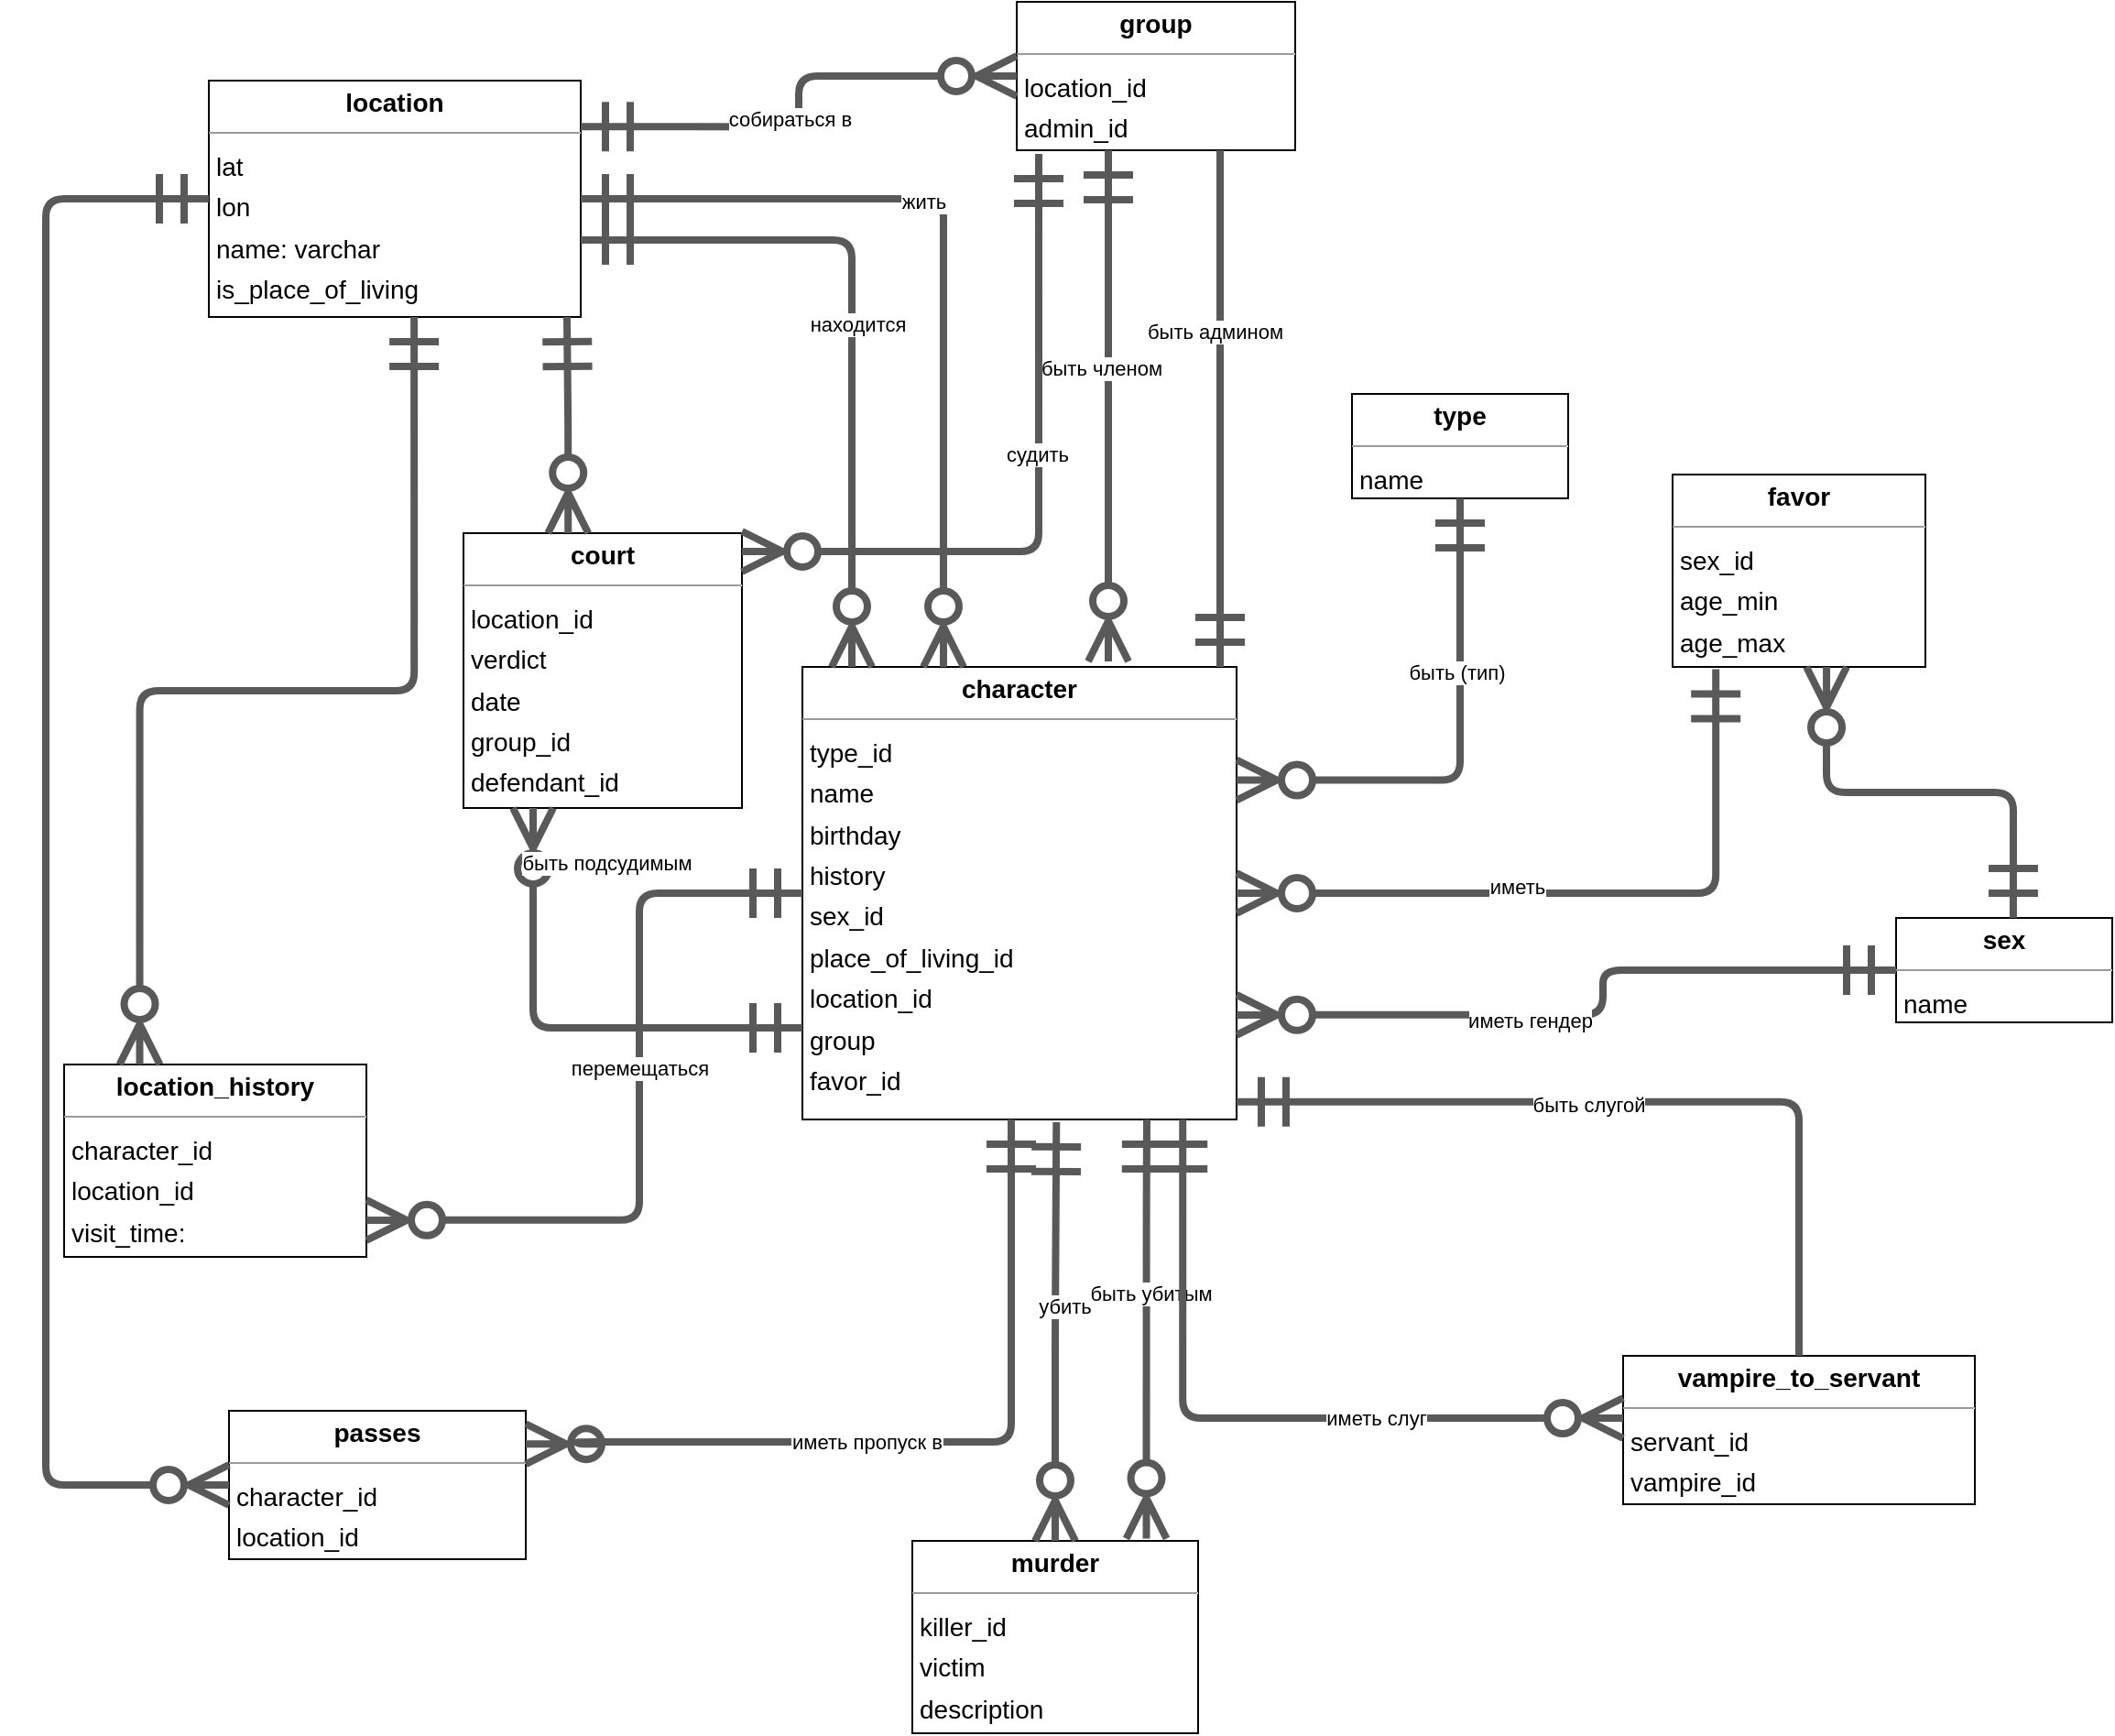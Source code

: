 <mxfile>
    <diagram id="Wr2g1ttwK0UKFfqwhJe3" name="Страница 1">
        <mxGraphModel dx="1874" dy="1071" grid="1" gridSize="10" guides="1" tooltips="1" connect="1" arrows="1" fold="1" page="0" pageScale="1" pageWidth="827" pageHeight="1169" background="none" math="0" shadow="0">
            <root>
                <mxCell id="0"/>
                <mxCell id="1" parent="0"/>
                <mxCell id="node7" value="&lt;p style=&quot;margin:0px;margin-top:4px;text-align:center;&quot;&gt;&lt;b&gt;character&lt;/b&gt;&lt;/p&gt;&lt;hr size=&quot;1&quot;&gt;&lt;p style=&quot;margin:0 0 0 4px;line-height:1.6;&quot;&gt; type_id&lt;br&gt; name  &lt;br&gt; birthday  &lt;br&gt; history&lt;br&gt; sex_id&lt;br&gt; place_of_living_id&lt;br&gt; location_id&lt;br&gt; group&lt;br&gt; favor_id  &lt;/p&gt;" style="verticalAlign=top;align=left;overflow=fill;fontSize=14;fontFamily=Helvetica;html=1;rounded=0;shadow=0;comic=0;labelBackgroundColor=none;strokeWidth=1;" parent="1" vertex="1">
                    <mxGeometry x="13" y="33" width="237" height="247" as="geometry"/>
                </mxCell>
                <mxCell id="node5" value="&lt;p style=&quot;margin: 0px ; margin-top: 4px ; text-align: center&quot;&gt;&lt;b&gt;court&lt;/b&gt;&lt;/p&gt;&lt;hr size=&quot;1&quot;&gt;&lt;p style=&quot;margin: 0 0 0 4px ; line-height: 1.6&quot;&gt; location_id &lt;br&gt; verdict &lt;br&gt;&lt;/p&gt;&lt;p style=&quot;margin: 0 0 0 4px ; line-height: 1.6&quot;&gt;date &lt;br&gt;group_id&lt;br&gt;defendant_id&lt;br&gt;&lt;/p&gt;" style="verticalAlign=top;align=left;overflow=fill;fontSize=14;fontFamily=Helvetica;html=1;rounded=0;shadow=0;comic=0;labelBackgroundColor=none;strokeWidth=1;" parent="1" vertex="1">
                    <mxGeometry x="-172" y="-40" width="152" height="150" as="geometry"/>
                </mxCell>
                <mxCell id="node0" value="&lt;p style=&quot;margin:0px;margin-top:4px;text-align:center;&quot;&gt;&lt;b&gt;favor&lt;/b&gt;&lt;/p&gt;&lt;hr size=&quot;1&quot;&gt;&lt;p style=&quot;margin:0 0 0 4px;line-height:1.6;&quot;&gt; sex_id&lt;br&gt; age_min   &lt;br&gt; age_max   &lt;/p&gt;" style="verticalAlign=top;align=left;overflow=fill;fontSize=14;fontFamily=Helvetica;html=1;rounded=0;shadow=0;comic=0;labelBackgroundColor=none;strokeWidth=1;" parent="1" vertex="1">
                    <mxGeometry x="488" y="-72" width="138" height="105" as="geometry"/>
                </mxCell>
                <mxCell id="node6" value="&lt;p style=&quot;margin:0px;margin-top:4px;text-align:center;&quot;&gt;&lt;b&gt;group&lt;/b&gt;&lt;/p&gt;&lt;hr size=&quot;1&quot;&gt;&lt;p style=&quot;margin:0 0 0 4px;line-height:1.6;&quot;&gt; location_id&lt;br&gt; admin_id   &lt;/p&gt;" style="verticalAlign=top;align=left;overflow=fill;fontSize=14;fontFamily=Helvetica;html=1;rounded=0;shadow=0;comic=0;labelBackgroundColor=none;strokeWidth=1;" parent="1" vertex="1">
                    <mxGeometry x="130" y="-330" width="152" height="81" as="geometry"/>
                </mxCell>
                <mxCell id="node2" value="&lt;p style=&quot;margin:0px;margin-top:4px;text-align:center;&quot;&gt;&lt;b&gt;location&lt;/b&gt;&lt;/p&gt;&lt;hr size=&quot;1&quot;&gt;&lt;p style=&quot;margin:0 0 0 4px;line-height:1.6;&quot;&gt; lat&lt;br&gt; lon   &lt;br&gt; name: varchar&lt;br&gt; is_place_of_living&lt;br&gt;&lt;/p&gt;" style="verticalAlign=top;align=left;overflow=fill;fontSize=14;fontFamily=Helvetica;html=1;rounded=0;shadow=0;comic=0;labelBackgroundColor=none;strokeWidth=1;" parent="1" vertex="1">
                    <mxGeometry x="-311" y="-287" width="203" height="129" as="geometry"/>
                </mxCell>
                <mxCell id="node9" value="&lt;p style=&quot;margin:0px;margin-top:4px;text-align:center;&quot;&gt;&lt;b&gt;location_history&lt;/b&gt;&lt;/p&gt;&lt;hr size=&quot;1&quot;&gt;&lt;p style=&quot;margin:0 0 0 4px;line-height:1.6;&quot;&gt; character_id&lt;br&gt; location_id   &lt;br&gt; visit_time: &lt;br&gt;&lt;/p&gt;" style="verticalAlign=top;align=left;overflow=fill;fontSize=14;fontFamily=Helvetica;html=1;rounded=0;shadow=0;comic=0;labelBackgroundColor=none;strokeWidth=1;" parent="1" vertex="1">
                    <mxGeometry x="-390" y="250" width="165" height="105" as="geometry"/>
                </mxCell>
                <mxCell id="node8" value="&lt;p style=&quot;margin:0px;margin-top:4px;text-align:center;&quot;&gt;&lt;b&gt;murder&lt;/b&gt;&lt;/p&gt;&lt;hr size=&quot;1&quot;&gt;&lt;p style=&quot;margin:0 0 0 4px;line-height:1.6;&quot;&gt; killer_id&lt;br&gt; victim   &lt;br&gt; description  &lt;br&gt;&lt;/p&gt;" style="verticalAlign=top;align=left;overflow=fill;fontSize=14;fontFamily=Helvetica;html=1;rounded=0;shadow=0;comic=0;labelBackgroundColor=none;strokeWidth=1;" parent="1" vertex="1">
                    <mxGeometry x="73" y="510" width="156" height="105" as="geometry"/>
                </mxCell>
                <mxCell id="node1" value="&lt;p style=&quot;margin:0px;margin-top:4px;text-align:center;&quot;&gt;&lt;b&gt;passes&lt;/b&gt;&lt;/p&gt;&lt;hr size=&quot;1&quot;&gt;&lt;p style=&quot;margin:0 0 0 4px;line-height:1.6;&quot;&gt; character_id&lt;br&gt; location_id   &lt;/p&gt;" style="verticalAlign=top;align=left;overflow=fill;fontSize=14;fontFamily=Helvetica;html=1;rounded=0;shadow=0;comic=0;labelBackgroundColor=none;strokeWidth=1;" parent="1" vertex="1">
                    <mxGeometry x="-300" y="439" width="162" height="81" as="geometry"/>
                </mxCell>
                <mxCell id="node11" value="&lt;p style=&quot;margin:0px;margin-top:4px;text-align:center;&quot;&gt;&lt;b&gt;sex&lt;/b&gt;&lt;/p&gt;&lt;hr size=&quot;1&quot;&gt;&lt;p style=&quot;margin:0 0 0 4px;line-height:1.6;&quot;&gt; name&lt;br&gt;&lt;/p&gt;" style="verticalAlign=top;align=left;overflow=fill;fontSize=14;fontFamily=Helvetica;html=1;rounded=0;shadow=0;comic=0;labelBackgroundColor=none;strokeWidth=1;" parent="1" vertex="1">
                    <mxGeometry x="610" y="170" width="118" height="57" as="geometry"/>
                </mxCell>
                <mxCell id="node10" value="&lt;p style=&quot;margin:0px;margin-top:4px;text-align:center;&quot;&gt;&lt;b&gt;type&lt;/b&gt;&lt;/p&gt;&lt;hr size=&quot;1&quot;&gt;&lt;p style=&quot;margin:0 0 0 4px;line-height:1.6;&quot;&gt; name&lt;br&gt;&lt;/p&gt;" style="verticalAlign=top;align=left;overflow=fill;fontSize=14;fontFamily=Helvetica;html=1;rounded=0;shadow=0;comic=0;labelBackgroundColor=none;strokeWidth=1;" parent="1" vertex="1">
                    <mxGeometry x="313" y="-116" width="118" height="57" as="geometry"/>
                </mxCell>
                <mxCell id="node4" value="&lt;p style=&quot;margin:0px;margin-top:4px;text-align:center;&quot;&gt;&lt;b&gt;vampire_to_servant&lt;/b&gt;&lt;/p&gt;&lt;hr size=&quot;1&quot;&gt;&lt;p style=&quot;margin:0 0 0 4px;line-height:1.6;&quot;&gt; servant_id&lt;br&gt; vampire_id   &lt;/p&gt;" style="verticalAlign=top;align=left;overflow=fill;fontSize=14;fontFamily=Helvetica;html=1;rounded=0;shadow=0;comic=0;labelBackgroundColor=none;strokeWidth=1;" parent="1" vertex="1">
                    <mxGeometry x="461" y="409" width="192" height="81" as="geometry"/>
                </mxCell>
                <mxCell id="edge8" value="" style="html=1;rounded=1;edgeStyle=orthogonalEdgeStyle;dashed=0;startArrow=ERzeroToMany;endArrow=ERmandOne;endSize=22;strokeColor=#595959;exitX=1;exitY=0.5;exitDx=0;exitDy=0;entryX=0.171;entryY=1.012;entryDx=0;entryDy=0;entryPerimeter=0;startFill=0;startSize=17;endFill=0;strokeWidth=4;" parent="1" source="node7" target="node0" edge="1">
                    <mxGeometry width="50" height="50" relative="1" as="geometry">
                        <Array as="points">
                            <mxPoint x="512" y="157"/>
                        </Array>
                    </mxGeometry>
                </mxCell>
                <mxCell id="9" value="иметь" style="edgeLabel;html=1;align=center;verticalAlign=middle;resizable=0;points=[];" vertex="1" connectable="0" parent="edge8">
                    <mxGeometry x="-0.203" y="5" relative="1" as="geometry">
                        <mxPoint y="1" as="offset"/>
                    </mxGeometry>
                </mxCell>
                <mxCell id="edge19" value="" style="html=1;rounded=1;edgeStyle=orthogonalEdgeStyle;dashed=0;startArrow=ERzeroToMany;endArrow=ERmandOne;endSize=22;strokeColor=#595959;startFill=0;startSize=17;endFill=0;strokeWidth=4;" parent="1" target="node6" edge="1">
                    <mxGeometry width="50" height="50" relative="1" as="geometry">
                        <Array as="points">
                            <mxPoint x="180" y="-170"/>
                            <mxPoint x="180" y="-170"/>
                        </Array>
                        <mxPoint x="180" y="30" as="sourcePoint"/>
                        <mxPoint x="180" y="-190" as="targetPoint"/>
                    </mxGeometry>
                </mxCell>
                <mxCell id="5" value="быть членом" style="edgeLabel;html=1;align=center;verticalAlign=middle;resizable=0;points=[];" vertex="1" connectable="0" parent="edge19">
                    <mxGeometry x="0.147" y="4" relative="1" as="geometry">
                        <mxPoint as="offset"/>
                    </mxGeometry>
                </mxCell>
                <mxCell id="edge14" value="" style="html=1;rounded=1;edgeStyle=orthogonalEdgeStyle;dashed=0;startArrow=ERzeroToMany;endArrow=ERmandOne;endSize=22;strokeColor=#595959;entryX=1;entryY=0.5;entryDx=0;entryDy=0;startFill=0;startSize=17;endFill=0;strokeWidth=4;" parent="1" source="node7" target="node2" edge="1">
                    <mxGeometry width="50" height="50" relative="1" as="geometry">
                        <Array as="points">
                            <mxPoint x="90" y="-223"/>
                        </Array>
                        <mxPoint x="90" y="10" as="sourcePoint"/>
                    </mxGeometry>
                </mxCell>
                <mxCell id="4" value="жить " style="edgeLabel;html=1;align=center;verticalAlign=middle;resizable=0;points=[];" vertex="1" connectable="0" parent="edge14">
                    <mxGeometry x="0.175" y="1" relative="1" as="geometry">
                        <mxPoint as="offset"/>
                    </mxGeometry>
                </mxCell>
                <mxCell id="edge15" value="" style="html=1;rounded=1;edgeStyle=orthogonalEdgeStyle;dashed=0;startArrow=ERzeroToMany;endArrow=ERmandOne;endSize=22;strokeColor=#595959;startFill=0;startSize=17;endFill=0;strokeWidth=4;" parent="1" source="node7" edge="1">
                    <mxGeometry width="50" height="50" relative="1" as="geometry">
                        <Array as="points">
                            <mxPoint x="40" y="-200"/>
                        </Array>
                        <mxPoint x="-108" y="-200" as="targetPoint"/>
                    </mxGeometry>
                </mxCell>
                <mxCell id="3" value="находится" style="edgeLabel;html=1;align=center;verticalAlign=middle;resizable=0;points=[];" vertex="1" connectable="0" parent="edge15">
                    <mxGeometry x="-0.018" y="-3" relative="1" as="geometry">
                        <mxPoint as="offset"/>
                    </mxGeometry>
                </mxCell>
                <mxCell id="edge3" value="" style="html=1;rounded=1;edgeStyle=orthogonalEdgeStyle;dashed=0;startArrow=ERzeroToMany;endArrow=ERmandOne;endSize=22;strokeColor=#595959;exitX=1.000;exitY=0.769;exitDx=0;exitDy=0;entryX=0.000;entryY=0.500;entryDx=0;entryDy=0;startFill=0;startSize=17;endFill=0;strokeWidth=4;" parent="1" source="node7" target="node11" edge="1">
                    <mxGeometry width="50" height="50" relative="1" as="geometry">
                        <Array as="points">
                            <mxPoint x="450" y="223"/>
                            <mxPoint x="450" y="198"/>
                        </Array>
                    </mxGeometry>
                </mxCell>
                <mxCell id="22" value="иметь гендер" style="edgeLabel;html=1;align=center;verticalAlign=middle;resizable=0;points=[];" vertex="1" connectable="0" parent="edge3">
                    <mxGeometry x="-0.168" y="-3" relative="1" as="geometry">
                        <mxPoint as="offset"/>
                    </mxGeometry>
                </mxCell>
                <mxCell id="edge13" value="" style="html=1;rounded=1;edgeStyle=orthogonalEdgeStyle;dashed=0;startArrow=ERzeroToMany;endArrow=ERmandOne;endSize=22;strokeColor=#595959;exitX=1;exitY=0.25;exitDx=0;exitDy=0;entryX=0.500;entryY=1.000;entryDx=0;entryDy=0;startFill=0;startSize=17;endFill=0;strokeWidth=4;" parent="1" source="node7" target="node10" edge="1">
                    <mxGeometry width="50" height="50" relative="1" as="geometry">
                        <Array as="points">
                            <mxPoint x="372" y="95"/>
                        </Array>
                    </mxGeometry>
                </mxCell>
                <mxCell id="8" value="быть (тип)" style="edgeLabel;html=1;align=center;verticalAlign=middle;resizable=0;points=[];" vertex="1" connectable="0" parent="edge13">
                    <mxGeometry x="0.311" y="2" relative="1" as="geometry">
                        <mxPoint as="offset"/>
                    </mxGeometry>
                </mxCell>
                <mxCell id="edge11" value="" style="html=1;rounded=1;edgeStyle=orthogonalEdgeStyle;dashed=0;startArrow=ERzeroToMany;endArrow=ERmandOne;endSize=22;strokeColor=#595959;exitX=0.376;exitY=0.001;exitDx=0;exitDy=0;entryX=0.963;entryY=1.000;entryDx=0;entryDy=0;startSize=17;strokeWidth=4;startFill=0;endFill=0;" parent="1" source="node5" target="node2" edge="1">
                    <mxGeometry width="50" height="50" relative="1" as="geometry">
                        <Array as="points"/>
                    </mxGeometry>
                </mxCell>
                <mxCell id="edge10" value="" style="html=1;rounded=1;edgeStyle=orthogonalEdgeStyle;dashed=0;startArrow=ERzeroToMany;endArrow=ERmandOne;endSize=22;strokeColor=#595959;exitX=0.609;exitY=1.000;exitDx=0;exitDy=0;entryX=0.542;entryY=0.001;entryDx=0;entryDy=0;startFill=0;startSize=17;endFill=0;strokeWidth=4;" parent="1" source="node0" target="node11" edge="1">
                    <mxGeometry width="50" height="50" relative="1" as="geometry">
                        <Array as="points"/>
                    </mxGeometry>
                </mxCell>
                <mxCell id="edge5" value="" style="html=1;rounded=1;edgeStyle=orthogonalEdgeStyle;dashed=0;startArrow=none;endArrow=ERmandOne;endSize=22;strokeColor=#595959;entryX=0.962;entryY=0.000;entryDx=0;entryDy=0;startFill=0;startSize=17;endFill=0;strokeWidth=4;" parent="1" target="node7" edge="1">
                    <mxGeometry width="50" height="50" relative="1" as="geometry">
                        <Array as="points">
                            <mxPoint x="241" y="-249"/>
                        </Array>
                        <mxPoint x="241" y="-249" as="sourcePoint"/>
                    </mxGeometry>
                </mxCell>
                <mxCell id="6" value="быть админом" style="edgeLabel;html=1;align=center;verticalAlign=middle;resizable=0;points=[];" vertex="1" connectable="0" parent="edge5">
                    <mxGeometry x="-0.206" y="-3" relative="1" as="geometry">
                        <mxPoint y="-13" as="offset"/>
                    </mxGeometry>
                </mxCell>
                <mxCell id="edge12" value="" style="html=1;rounded=1;edgeStyle=orthogonalEdgeStyle;dashed=0;startArrow=ERzeroToMany;endArrow=ERmandOne;endSize=22;strokeColor=#595959;entryX=1.000;entryY=0.195;entryDx=0;entryDy=0;exitX=0;exitY=0.5;exitDx=0;exitDy=0;startFill=0;startSize=17;endFill=0;strokeWidth=4;" parent="1" source="node6" target="node2" edge="1">
                    <mxGeometry width="50" height="50" relative="1" as="geometry">
                        <Array as="points"/>
                        <mxPoint x="160" y="-262" as="sourcePoint"/>
                    </mxGeometry>
                </mxCell>
                <mxCell id="15" value="собираться в" style="edgeLabel;html=1;align=center;verticalAlign=middle;resizable=0;points=[];" vertex="1" connectable="0" parent="edge12">
                    <mxGeometry x="0.065" y="-5" relative="1" as="geometry">
                        <mxPoint y="1" as="offset"/>
                    </mxGeometry>
                </mxCell>
                <mxCell id="edge18" value="" style="html=1;rounded=1;edgeStyle=orthogonalEdgeStyle;dashed=0;startArrow=ERzeroToMany;endArrow=ERmandOne;endSize=22;strokeColor=#595959;exitX=1.000;exitY=0.809;exitDx=0;exitDy=0;entryX=0.000;entryY=0.500;entryDx=0;entryDy=0;startFill=0;startSize=17;endFill=0;strokeWidth=4;" parent="1" source="node9" target="node7" edge="1">
                    <mxGeometry width="50" height="50" relative="1" as="geometry">
                        <Array as="points">
                            <mxPoint x="-76" y="335"/>
                            <mxPoint x="-76" y="157"/>
                        </Array>
                    </mxGeometry>
                </mxCell>
                <mxCell id="10" value="перемещаться" style="edgeLabel;html=1;align=center;verticalAlign=middle;resizable=0;points=[];" vertex="1" connectable="0" parent="edge18">
                    <mxGeometry x="0.12" relative="1" as="geometry">
                        <mxPoint y="1" as="offset"/>
                    </mxGeometry>
                </mxCell>
                <mxCell id="edge2" value="" style="html=1;rounded=1;edgeStyle=orthogonalEdgeStyle;dashed=0;startArrow=ERzeroToMany;endArrow=ERmandOne;endSize=22;strokeColor=#595959;exitX=0.25;exitY=0;exitDx=0;exitDy=0;entryX=0.552;entryY=1.000;entryDx=0;entryDy=0;startFill=0;startSize=17;endFill=0;strokeWidth=4;" parent="1" source="node9" target="node2" edge="1">
                    <mxGeometry width="50" height="50" relative="1" as="geometry">
                        <Array as="points"/>
                    </mxGeometry>
                </mxCell>
                <mxCell id="edge6" value="" style="html=1;rounded=1;edgeStyle=orthogonalEdgeStyle;dashed=0;startArrow=ERzeroToMany;endArrow=ERmandOne;endSize=22;strokeColor=#595959;exitX=0.500;exitY=0.000;exitDx=0;exitDy=0;entryX=0.585;entryY=1.006;entryDx=0;entryDy=0;entryPerimeter=0;startFill=0;startSize=17;endFill=0;strokeWidth=4;" parent="1" source="node8" target="node7" edge="1">
                    <mxGeometry width="50" height="50" relative="1" as="geometry">
                        <Array as="points"/>
                    </mxGeometry>
                </mxCell>
                <mxCell id="17" value="убить" style="edgeLabel;html=1;align=center;verticalAlign=middle;resizable=0;points=[];" vertex="1" connectable="0" parent="edge6">
                    <mxGeometry x="0.123" y="-4" relative="1" as="geometry">
                        <mxPoint as="offset"/>
                    </mxGeometry>
                </mxCell>
                <mxCell id="edge9" value="" style="html=1;rounded=1;edgeStyle=orthogonalEdgeStyle;dashed=0;startArrow=ERzeroToMany;endArrow=ERmandOne;endSize=22;strokeColor=#595959;startFill=0;startSize=17;endFill=0;strokeWidth=4;exitX=0.819;exitY=-0.012;exitDx=0;exitDy=0;exitPerimeter=0;" parent="1" source="node8" edge="1">
                    <mxGeometry width="50" height="50" relative="1" as="geometry">
                        <Array as="points">
                            <mxPoint x="201" y="330"/>
                            <mxPoint x="201" y="330"/>
                        </Array>
                        <mxPoint x="200" y="470" as="sourcePoint"/>
                        <mxPoint x="201" y="280" as="targetPoint"/>
                    </mxGeometry>
                </mxCell>
                <mxCell id="18" value="быть убитым" style="edgeLabel;html=1;align=center;verticalAlign=middle;resizable=0;points=[];" vertex="1" connectable="0" parent="edge9">
                    <mxGeometry x="0.169" y="-2" relative="1" as="geometry">
                        <mxPoint as="offset"/>
                    </mxGeometry>
                </mxCell>
                <mxCell id="edge16" value="" style="html=1;rounded=1;edgeStyle=orthogonalEdgeStyle;dashed=0;startArrow=ERzeroToMany;endArrow=ERmandOne;endSize=22;strokeColor=#595959;exitX=1.000;exitY=0.224;exitDx=0;exitDy=0;startFill=0;startSize=17;endFill=0;strokeWidth=4;" parent="1" source="node1" edge="1">
                    <mxGeometry width="50" height="50" relative="1" as="geometry">
                        <Array as="points">
                            <mxPoint x="-110" y="457"/>
                            <mxPoint x="-110" y="456"/>
                            <mxPoint x="127" y="456"/>
                        </Array>
                        <mxPoint x="127" y="280" as="targetPoint"/>
                    </mxGeometry>
                </mxCell>
                <mxCell id="16" value="иметь пропуск в" style="edgeLabel;html=1;align=center;verticalAlign=middle;resizable=0;points=[];" vertex="1" connectable="0" parent="edge16">
                    <mxGeometry x="-0.154" relative="1" as="geometry">
                        <mxPoint as="offset"/>
                    </mxGeometry>
                </mxCell>
                <mxCell id="edge17" value="" style="html=1;rounded=1;edgeStyle=orthogonalEdgeStyle;dashed=0;startArrow=ERzeroToMany;endArrow=ERmandOne;endSize=22;strokeColor=#595959;exitX=0.000;exitY=0.500;exitDx=0;exitDy=0;entryX=0;entryY=0.5;entryDx=0;entryDy=0;startFill=0;startSize=17;endFill=0;strokeWidth=4;" parent="1" source="node1" target="node2" edge="1">
                    <mxGeometry width="50" height="50" relative="1" as="geometry">
                        <Array as="points">
                            <mxPoint x="-400" y="479"/>
                            <mxPoint x="-400" y="-222"/>
                        </Array>
                    </mxGeometry>
                </mxCell>
                <mxCell id="edge1" value="" style="html=1;rounded=1;edgeStyle=orthogonalEdgeStyle;dashed=0;startArrow=none;endArrow=ERmandOne;endSize=22;strokeColor=#595959;exitX=0.500;exitY=0.001;exitDx=0;exitDy=0;entryX=1.000;entryY=0.961;entryDx=0;entryDy=0;startFill=0;startSize=17;endFill=0;strokeWidth=4;" parent="1" source="node4" target="node7" edge="1">
                    <mxGeometry width="50" height="50" relative="1" as="geometry">
                        <Array as="points">
                            <mxPoint x="557" y="270"/>
                        </Array>
                    </mxGeometry>
                </mxCell>
                <mxCell id="20" value="быть слугой" style="edgeLabel;html=1;align=center;verticalAlign=middle;resizable=0;points=[];" vertex="1" connectable="0" parent="edge1">
                    <mxGeometry x="0.138" y="1" relative="1" as="geometry">
                        <mxPoint as="offset"/>
                    </mxGeometry>
                </mxCell>
                <mxCell id="edge7" value="" style="html=1;rounded=1;edgeStyle=orthogonalEdgeStyle;dashed=0;startArrow=ERzeroToMany;endArrow=ERmandOne;endSize=22;strokeColor=#595959;exitX=0.000;exitY=0.420;exitDx=0;exitDy=0;entryX=0.876;entryY=1.000;entryDx=0;entryDy=0;startFill=0;startSize=17;endFill=0;strokeWidth=4;" parent="1" source="node4" target="node7" edge="1">
                    <mxGeometry width="50" height="50" relative="1" as="geometry">
                        <Array as="points">
                            <mxPoint x="221" y="443"/>
                        </Array>
                    </mxGeometry>
                </mxCell>
                <mxCell id="19" value="иметь слуг" style="edgeLabel;html=1;align=center;verticalAlign=middle;resizable=0;points=[];" vertex="1" connectable="0" parent="edge7">
                    <mxGeometry x="-0.331" relative="1" as="geometry">
                        <mxPoint as="offset"/>
                    </mxGeometry>
                </mxCell>
                <mxCell id="27" value="" style="html=1;rounded=1;edgeStyle=orthogonalEdgeStyle;dashed=0;startArrow=ERzeroToMany;endArrow=ERmandOne;endSize=22;strokeColor=#595959;startFill=0;startSize=17;endFill=0;strokeWidth=4;exitX=0.25;exitY=1;exitDx=0;exitDy=0;" edge="1" parent="1" source="node5" target="node7">
                    <mxGeometry width="50" height="50" relative="1" as="geometry">
                        <Array as="points">
                            <mxPoint x="-134" y="230"/>
                        </Array>
                        <mxPoint x="97" y="298.63" as="sourcePoint"/>
                        <mxPoint x="-210" y="159.997" as="targetPoint"/>
                    </mxGeometry>
                </mxCell>
                <mxCell id="28" value="быть подсудимым" style="edgeLabel;html=1;align=center;verticalAlign=middle;resizable=0;points=[];" vertex="1" connectable="0" parent="27">
                    <mxGeometry x="0.138" y="1" relative="1" as="geometry">
                        <mxPoint x="8" y="-89" as="offset"/>
                    </mxGeometry>
                </mxCell>
                <mxCell id="29" value="" style="html=1;rounded=1;edgeStyle=orthogonalEdgeStyle;dashed=0;startArrow=ERzeroToMany;endArrow=ERmandOne;endSize=22;strokeColor=#595959;startFill=0;startSize=17;endFill=0;strokeWidth=4;entryX=0.079;entryY=1.025;entryDx=0;entryDy=0;entryPerimeter=0;" edge="1" parent="1" target="node6">
                    <mxGeometry width="50" height="50" relative="1" as="geometry">
                        <Array as="points">
                            <mxPoint x="142" y="-30"/>
                        </Array>
                        <mxPoint x="-20" y="-30" as="sourcePoint"/>
                        <mxPoint x="223" y="-24.05" as="targetPoint"/>
                    </mxGeometry>
                </mxCell>
                <mxCell id="30" value="судить" style="edgeLabel;html=1;align=center;verticalAlign=middle;resizable=0;points=[];" vertex="1" connectable="0" parent="29">
                    <mxGeometry x="0.138" y="1" relative="1" as="geometry">
                        <mxPoint as="offset"/>
                    </mxGeometry>
                </mxCell>
            </root>
        </mxGraphModel>
    </diagram>
</mxfile>